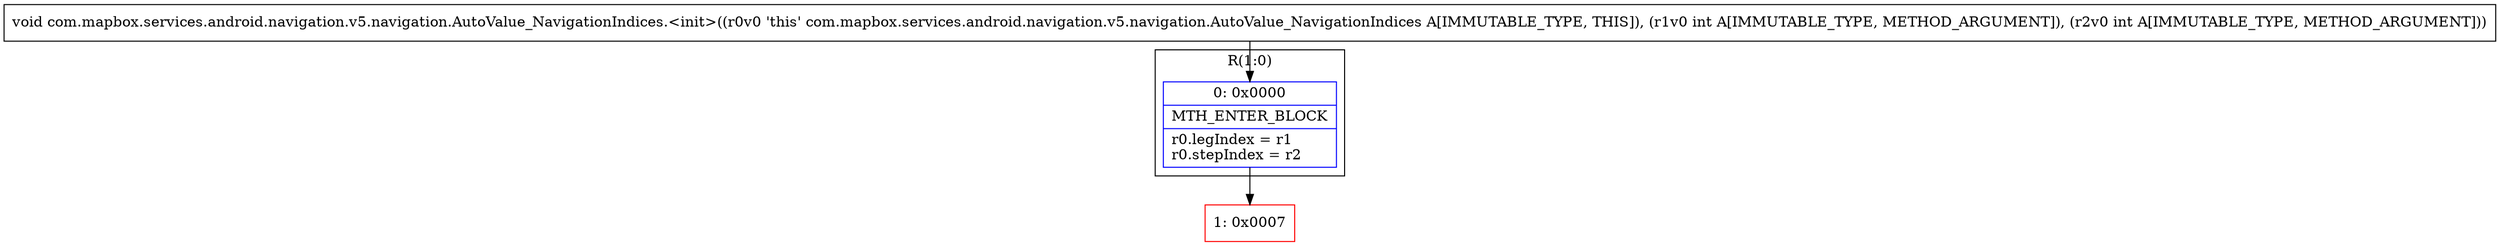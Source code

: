 digraph "CFG forcom.mapbox.services.android.navigation.v5.navigation.AutoValue_NavigationIndices.\<init\>(II)V" {
subgraph cluster_Region_574045649 {
label = "R(1:0)";
node [shape=record,color=blue];
Node_0 [shape=record,label="{0\:\ 0x0000|MTH_ENTER_BLOCK\l|r0.legIndex = r1\lr0.stepIndex = r2\l}"];
}
Node_1 [shape=record,color=red,label="{1\:\ 0x0007}"];
MethodNode[shape=record,label="{void com.mapbox.services.android.navigation.v5.navigation.AutoValue_NavigationIndices.\<init\>((r0v0 'this' com.mapbox.services.android.navigation.v5.navigation.AutoValue_NavigationIndices A[IMMUTABLE_TYPE, THIS]), (r1v0 int A[IMMUTABLE_TYPE, METHOD_ARGUMENT]), (r2v0 int A[IMMUTABLE_TYPE, METHOD_ARGUMENT])) }"];
MethodNode -> Node_0;
Node_0 -> Node_1;
}

